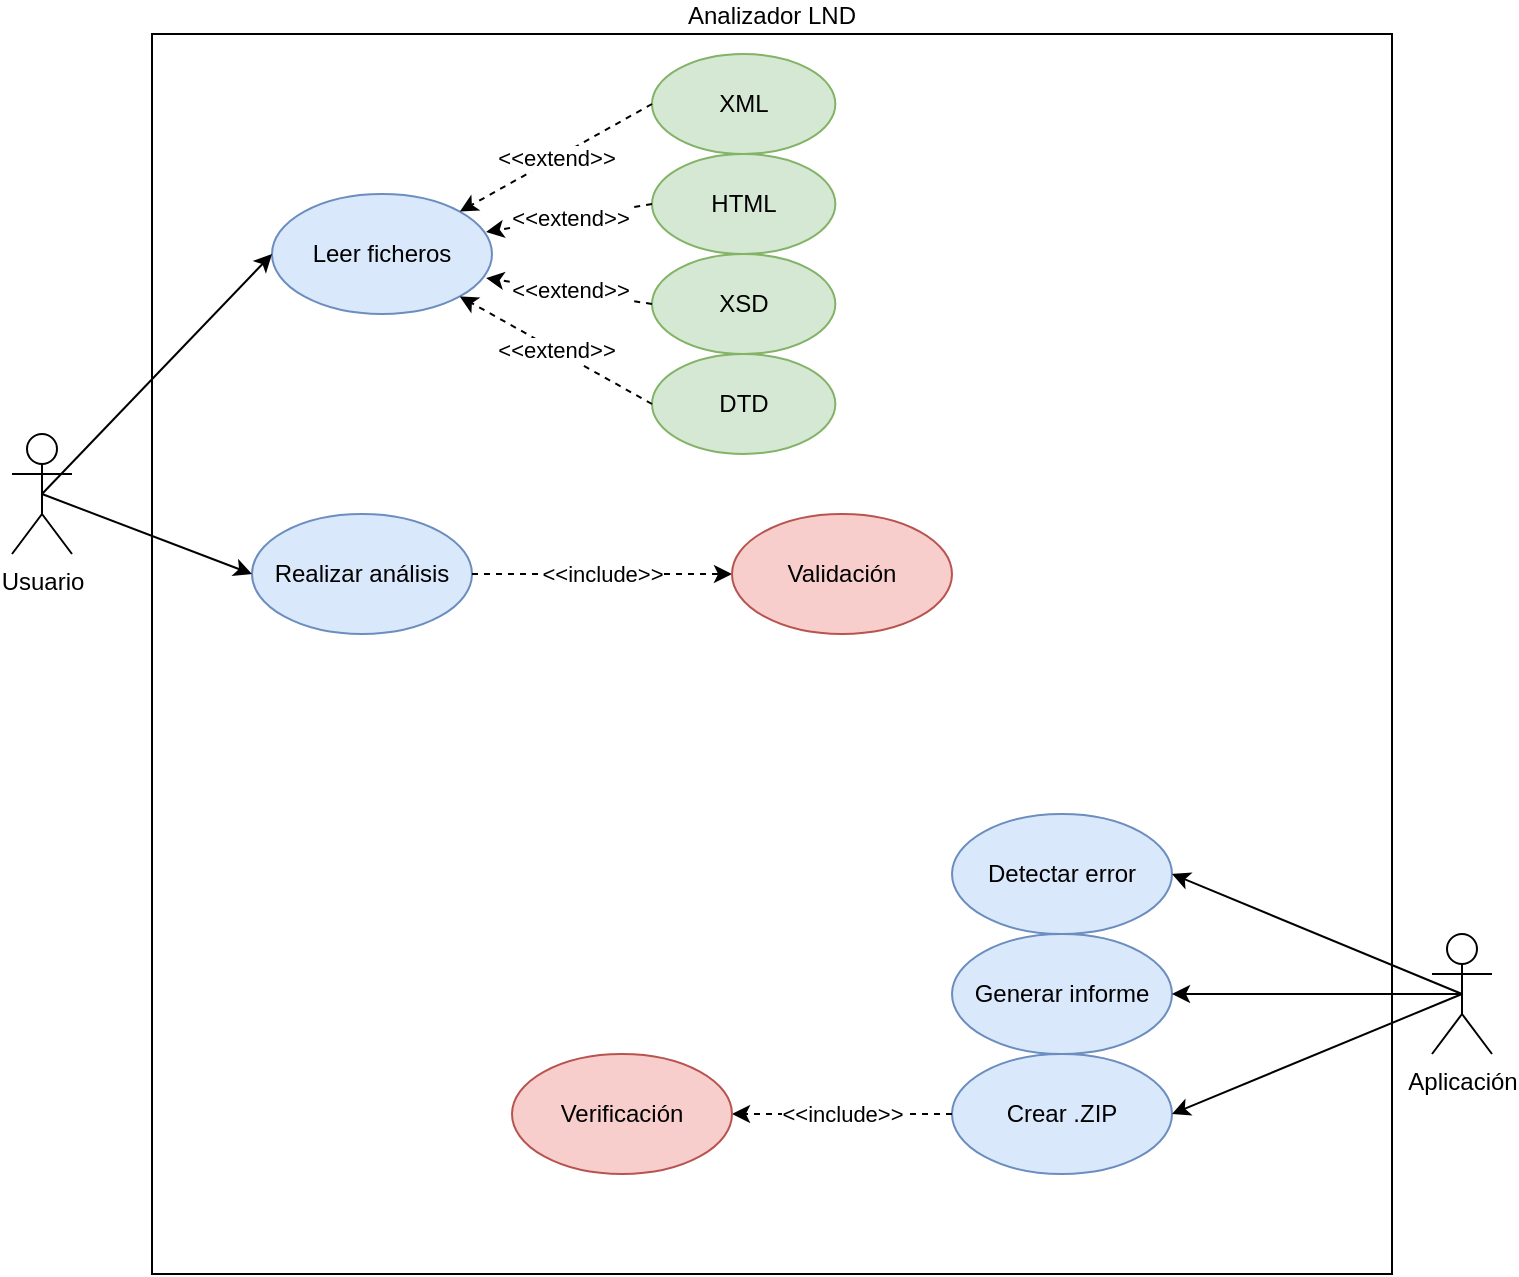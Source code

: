 <mxfile version="16.1.2" type="github">
  <diagram id="s-WuJp_ndzBCc7Kw7t1l" name="Page-1">
    <mxGraphModel dx="868" dy="452" grid="1" gridSize="10" guides="1" tooltips="1" connect="1" arrows="1" fold="1" page="1" pageScale="1" pageWidth="827" pageHeight="1169" math="0" shadow="0">
      <root>
        <mxCell id="0" />
        <mxCell id="1" parent="0" />
        <mxCell id="ba7EIdEoEZ3AsYCKj1FA-2" value="Analizador LND" style="whiteSpace=wrap;html=1;aspect=fixed;fillColor=none;labelPosition=center;verticalLabelPosition=top;align=center;verticalAlign=bottom;" vertex="1" parent="1">
          <mxGeometry x="100" y="20" width="620" height="620" as="geometry" />
        </mxCell>
        <mxCell id="ba7EIdEoEZ3AsYCKj1FA-1" value="Usuario" style="shape=umlActor;verticalLabelPosition=bottom;verticalAlign=top;html=1;outlineConnect=0;" vertex="1" parent="1">
          <mxGeometry x="30" y="220" width="30" height="60" as="geometry" />
        </mxCell>
        <mxCell id="ba7EIdEoEZ3AsYCKj1FA-3" value="Leer ficheros" style="ellipse;whiteSpace=wrap;html=1;fillColor=#dae8fc;strokeColor=#6c8ebf;" vertex="1" parent="1">
          <mxGeometry x="160" y="100" width="110" height="60" as="geometry" />
        </mxCell>
        <mxCell id="ba7EIdEoEZ3AsYCKj1FA-4" value="Realizar análisis" style="ellipse;whiteSpace=wrap;html=1;fillColor=#dae8fc;strokeColor=#6c8ebf;" vertex="1" parent="1">
          <mxGeometry x="150" y="260" width="110" height="60" as="geometry" />
        </mxCell>
        <mxCell id="ba7EIdEoEZ3AsYCKj1FA-5" value="&amp;lt;&amp;lt;include&amp;gt;&amp;gt;" style="endArrow=classic;html=1;rounded=0;exitX=1;exitY=0.5;exitDx=0;exitDy=0;dashed=1;entryX=0;entryY=0.5;entryDx=0;entryDy=0;" edge="1" parent="1" source="ba7EIdEoEZ3AsYCKj1FA-4" target="ba7EIdEoEZ3AsYCKj1FA-8">
          <mxGeometry width="50" height="50" relative="1" as="geometry">
            <mxPoint x="390" y="290" as="sourcePoint" />
            <mxPoint x="400" y="250" as="targetPoint" />
          </mxGeometry>
        </mxCell>
        <mxCell id="ba7EIdEoEZ3AsYCKj1FA-6" value="" style="endArrow=classic;html=1;rounded=0;exitX=0.5;exitY=0.5;exitDx=0;exitDy=0;exitPerimeter=0;entryX=0;entryY=0.5;entryDx=0;entryDy=0;" edge="1" parent="1" source="ba7EIdEoEZ3AsYCKj1FA-1" target="ba7EIdEoEZ3AsYCKj1FA-3">
          <mxGeometry width="50" height="50" relative="1" as="geometry">
            <mxPoint x="390" y="380" as="sourcePoint" />
            <mxPoint x="440" y="330" as="targetPoint" />
          </mxGeometry>
        </mxCell>
        <mxCell id="ba7EIdEoEZ3AsYCKj1FA-7" value="" style="endArrow=classic;html=1;rounded=0;exitX=0.5;exitY=0.5;exitDx=0;exitDy=0;exitPerimeter=0;entryX=0;entryY=0.5;entryDx=0;entryDy=0;" edge="1" parent="1" source="ba7EIdEoEZ3AsYCKj1FA-1" target="ba7EIdEoEZ3AsYCKj1FA-4">
          <mxGeometry width="50" height="50" relative="1" as="geometry">
            <mxPoint x="55" y="260" as="sourcePoint" />
            <mxPoint x="160.0" y="220" as="targetPoint" />
          </mxGeometry>
        </mxCell>
        <mxCell id="ba7EIdEoEZ3AsYCKj1FA-8" value="Validación" style="ellipse;whiteSpace=wrap;html=1;fillColor=#f8cecc;strokeColor=#b85450;" vertex="1" parent="1">
          <mxGeometry x="390" y="260" width="110" height="60" as="geometry" />
        </mxCell>
        <mxCell id="ba7EIdEoEZ3AsYCKj1FA-9" value="Aplicación" style="shape=umlActor;verticalLabelPosition=bottom;verticalAlign=top;html=1;outlineConnect=0;" vertex="1" parent="1">
          <mxGeometry x="740" y="470" width="30" height="60" as="geometry" />
        </mxCell>
        <mxCell id="ba7EIdEoEZ3AsYCKj1FA-10" value="Detectar error" style="ellipse;whiteSpace=wrap;html=1;fillColor=#dae8fc;strokeColor=#6c8ebf;" vertex="1" parent="1">
          <mxGeometry x="500" y="410" width="110" height="60" as="geometry" />
        </mxCell>
        <mxCell id="ba7EIdEoEZ3AsYCKj1FA-11" value="Generar informe" style="ellipse;whiteSpace=wrap;html=1;fillColor=#dae8fc;strokeColor=#6c8ebf;" vertex="1" parent="1">
          <mxGeometry x="500" y="470" width="110" height="60" as="geometry" />
        </mxCell>
        <mxCell id="ba7EIdEoEZ3AsYCKj1FA-12" value="XML" style="ellipse;whiteSpace=wrap;html=1;fillColor=#d5e8d4;strokeColor=#82b366;" vertex="1" parent="1">
          <mxGeometry x="350" y="30" width="91.67" height="50" as="geometry" />
        </mxCell>
        <mxCell id="ba7EIdEoEZ3AsYCKj1FA-13" value="DTD" style="ellipse;whiteSpace=wrap;html=1;fillColor=#d5e8d4;strokeColor=#82b366;" vertex="1" parent="1">
          <mxGeometry x="350" y="180" width="91.67" height="50" as="geometry" />
        </mxCell>
        <mxCell id="ba7EIdEoEZ3AsYCKj1FA-14" value="XSD" style="ellipse;whiteSpace=wrap;html=1;fillColor=#d5e8d4;strokeColor=#82b366;" vertex="1" parent="1">
          <mxGeometry x="350" y="130" width="91.67" height="50" as="geometry" />
        </mxCell>
        <mxCell id="ba7EIdEoEZ3AsYCKj1FA-15" value="HTML" style="ellipse;whiteSpace=wrap;html=1;fillColor=#d5e8d4;strokeColor=#82b366;" vertex="1" parent="1">
          <mxGeometry x="350" y="80" width="91.67" height="50" as="geometry" />
        </mxCell>
        <mxCell id="ba7EIdEoEZ3AsYCKj1FA-16" value="&amp;lt;&amp;lt;extend&amp;gt;&amp;gt;" style="endArrow=classic;html=1;rounded=0;exitX=0;exitY=0.5;exitDx=0;exitDy=0;dashed=1;entryX=1;entryY=0;entryDx=0;entryDy=0;" edge="1" parent="1" source="ba7EIdEoEZ3AsYCKj1FA-12" target="ba7EIdEoEZ3AsYCKj1FA-3">
          <mxGeometry width="50" height="50" relative="1" as="geometry">
            <mxPoint x="270" y="300" as="sourcePoint" />
            <mxPoint x="400" y="300" as="targetPoint" />
          </mxGeometry>
        </mxCell>
        <mxCell id="ba7EIdEoEZ3AsYCKj1FA-17" value="&amp;lt;&amp;lt;extend&amp;gt;&amp;gt;" style="endArrow=classic;html=1;rounded=0;exitX=0;exitY=0.5;exitDx=0;exitDy=0;dashed=1;entryX=0.973;entryY=0.317;entryDx=0;entryDy=0;entryPerimeter=0;" edge="1" parent="1" source="ba7EIdEoEZ3AsYCKj1FA-15" target="ba7EIdEoEZ3AsYCKj1FA-3">
          <mxGeometry width="50" height="50" relative="1" as="geometry">
            <mxPoint x="361.67" y="65" as="sourcePoint" />
            <mxPoint x="280" y="140" as="targetPoint" />
          </mxGeometry>
        </mxCell>
        <mxCell id="ba7EIdEoEZ3AsYCKj1FA-18" value="&amp;lt;&amp;lt;extend&amp;gt;&amp;gt;" style="endArrow=classic;html=1;rounded=0;exitX=0;exitY=0.5;exitDx=0;exitDy=0;dashed=1;entryX=0.973;entryY=0.7;entryDx=0;entryDy=0;entryPerimeter=0;" edge="1" parent="1" source="ba7EIdEoEZ3AsYCKj1FA-14" target="ba7EIdEoEZ3AsYCKj1FA-3">
          <mxGeometry width="50" height="50" relative="1" as="geometry">
            <mxPoint x="361.67" y="115" as="sourcePoint" />
            <mxPoint x="280" y="140" as="targetPoint" />
          </mxGeometry>
        </mxCell>
        <mxCell id="ba7EIdEoEZ3AsYCKj1FA-19" value="&amp;lt;&amp;lt;extend&amp;gt;&amp;gt;" style="endArrow=classic;html=1;rounded=0;exitX=0;exitY=0.5;exitDx=0;exitDy=0;dashed=1;entryX=1;entryY=1;entryDx=0;entryDy=0;" edge="1" parent="1" source="ba7EIdEoEZ3AsYCKj1FA-13" target="ba7EIdEoEZ3AsYCKj1FA-3">
          <mxGeometry width="50" height="50" relative="1" as="geometry">
            <mxPoint x="360" y="165" as="sourcePoint" />
            <mxPoint x="280" y="140" as="targetPoint" />
          </mxGeometry>
        </mxCell>
        <mxCell id="ba7EIdEoEZ3AsYCKj1FA-20" value="Crear .ZIP" style="ellipse;whiteSpace=wrap;html=1;fillColor=#dae8fc;strokeColor=#6c8ebf;" vertex="1" parent="1">
          <mxGeometry x="500" y="530" width="110" height="60" as="geometry" />
        </mxCell>
        <mxCell id="ba7EIdEoEZ3AsYCKj1FA-21" value="" style="endArrow=classic;html=1;rounded=0;exitX=0.5;exitY=0.5;exitDx=0;exitDy=0;exitPerimeter=0;entryX=1;entryY=0.5;entryDx=0;entryDy=0;" edge="1" parent="1" source="ba7EIdEoEZ3AsYCKj1FA-9" target="ba7EIdEoEZ3AsYCKj1FA-10">
          <mxGeometry width="50" height="50" relative="1" as="geometry">
            <mxPoint x="370" y="490" as="sourcePoint" />
            <mxPoint x="420" y="440" as="targetPoint" />
          </mxGeometry>
        </mxCell>
        <mxCell id="ba7EIdEoEZ3AsYCKj1FA-22" value="" style="endArrow=classic;html=1;rounded=0;exitX=0.5;exitY=0.5;exitDx=0;exitDy=0;exitPerimeter=0;entryX=1;entryY=0.5;entryDx=0;entryDy=0;" edge="1" parent="1" source="ba7EIdEoEZ3AsYCKj1FA-9" target="ba7EIdEoEZ3AsYCKj1FA-11">
          <mxGeometry width="50" height="50" relative="1" as="geometry">
            <mxPoint x="765" y="510" as="sourcePoint" />
            <mxPoint x="620" y="450" as="targetPoint" />
          </mxGeometry>
        </mxCell>
        <mxCell id="ba7EIdEoEZ3AsYCKj1FA-23" value="" style="endArrow=classic;html=1;rounded=0;exitX=0.5;exitY=0.5;exitDx=0;exitDy=0;exitPerimeter=0;entryX=1;entryY=0.5;entryDx=0;entryDy=0;" edge="1" parent="1" source="ba7EIdEoEZ3AsYCKj1FA-9" target="ba7EIdEoEZ3AsYCKj1FA-20">
          <mxGeometry width="50" height="50" relative="1" as="geometry">
            <mxPoint x="765" y="510" as="sourcePoint" />
            <mxPoint x="620" y="510" as="targetPoint" />
          </mxGeometry>
        </mxCell>
        <mxCell id="ba7EIdEoEZ3AsYCKj1FA-24" value="&amp;lt;&amp;lt;include&amp;gt;&amp;gt;" style="endArrow=classic;html=1;rounded=0;exitX=0;exitY=0.5;exitDx=0;exitDy=0;dashed=1;entryX=1;entryY=0.5;entryDx=0;entryDy=0;" edge="1" parent="1" target="ba7EIdEoEZ3AsYCKj1FA-25" source="ba7EIdEoEZ3AsYCKj1FA-20">
          <mxGeometry width="50" height="50" relative="1" as="geometry">
            <mxPoint x="190" y="555" as="sourcePoint" />
            <mxPoint x="330" y="515" as="targetPoint" />
          </mxGeometry>
        </mxCell>
        <mxCell id="ba7EIdEoEZ3AsYCKj1FA-25" value="Verificación" style="ellipse;whiteSpace=wrap;html=1;fillColor=#f8cecc;strokeColor=#b85450;" vertex="1" parent="1">
          <mxGeometry x="280" y="530" width="110" height="60" as="geometry" />
        </mxCell>
      </root>
    </mxGraphModel>
  </diagram>
</mxfile>
